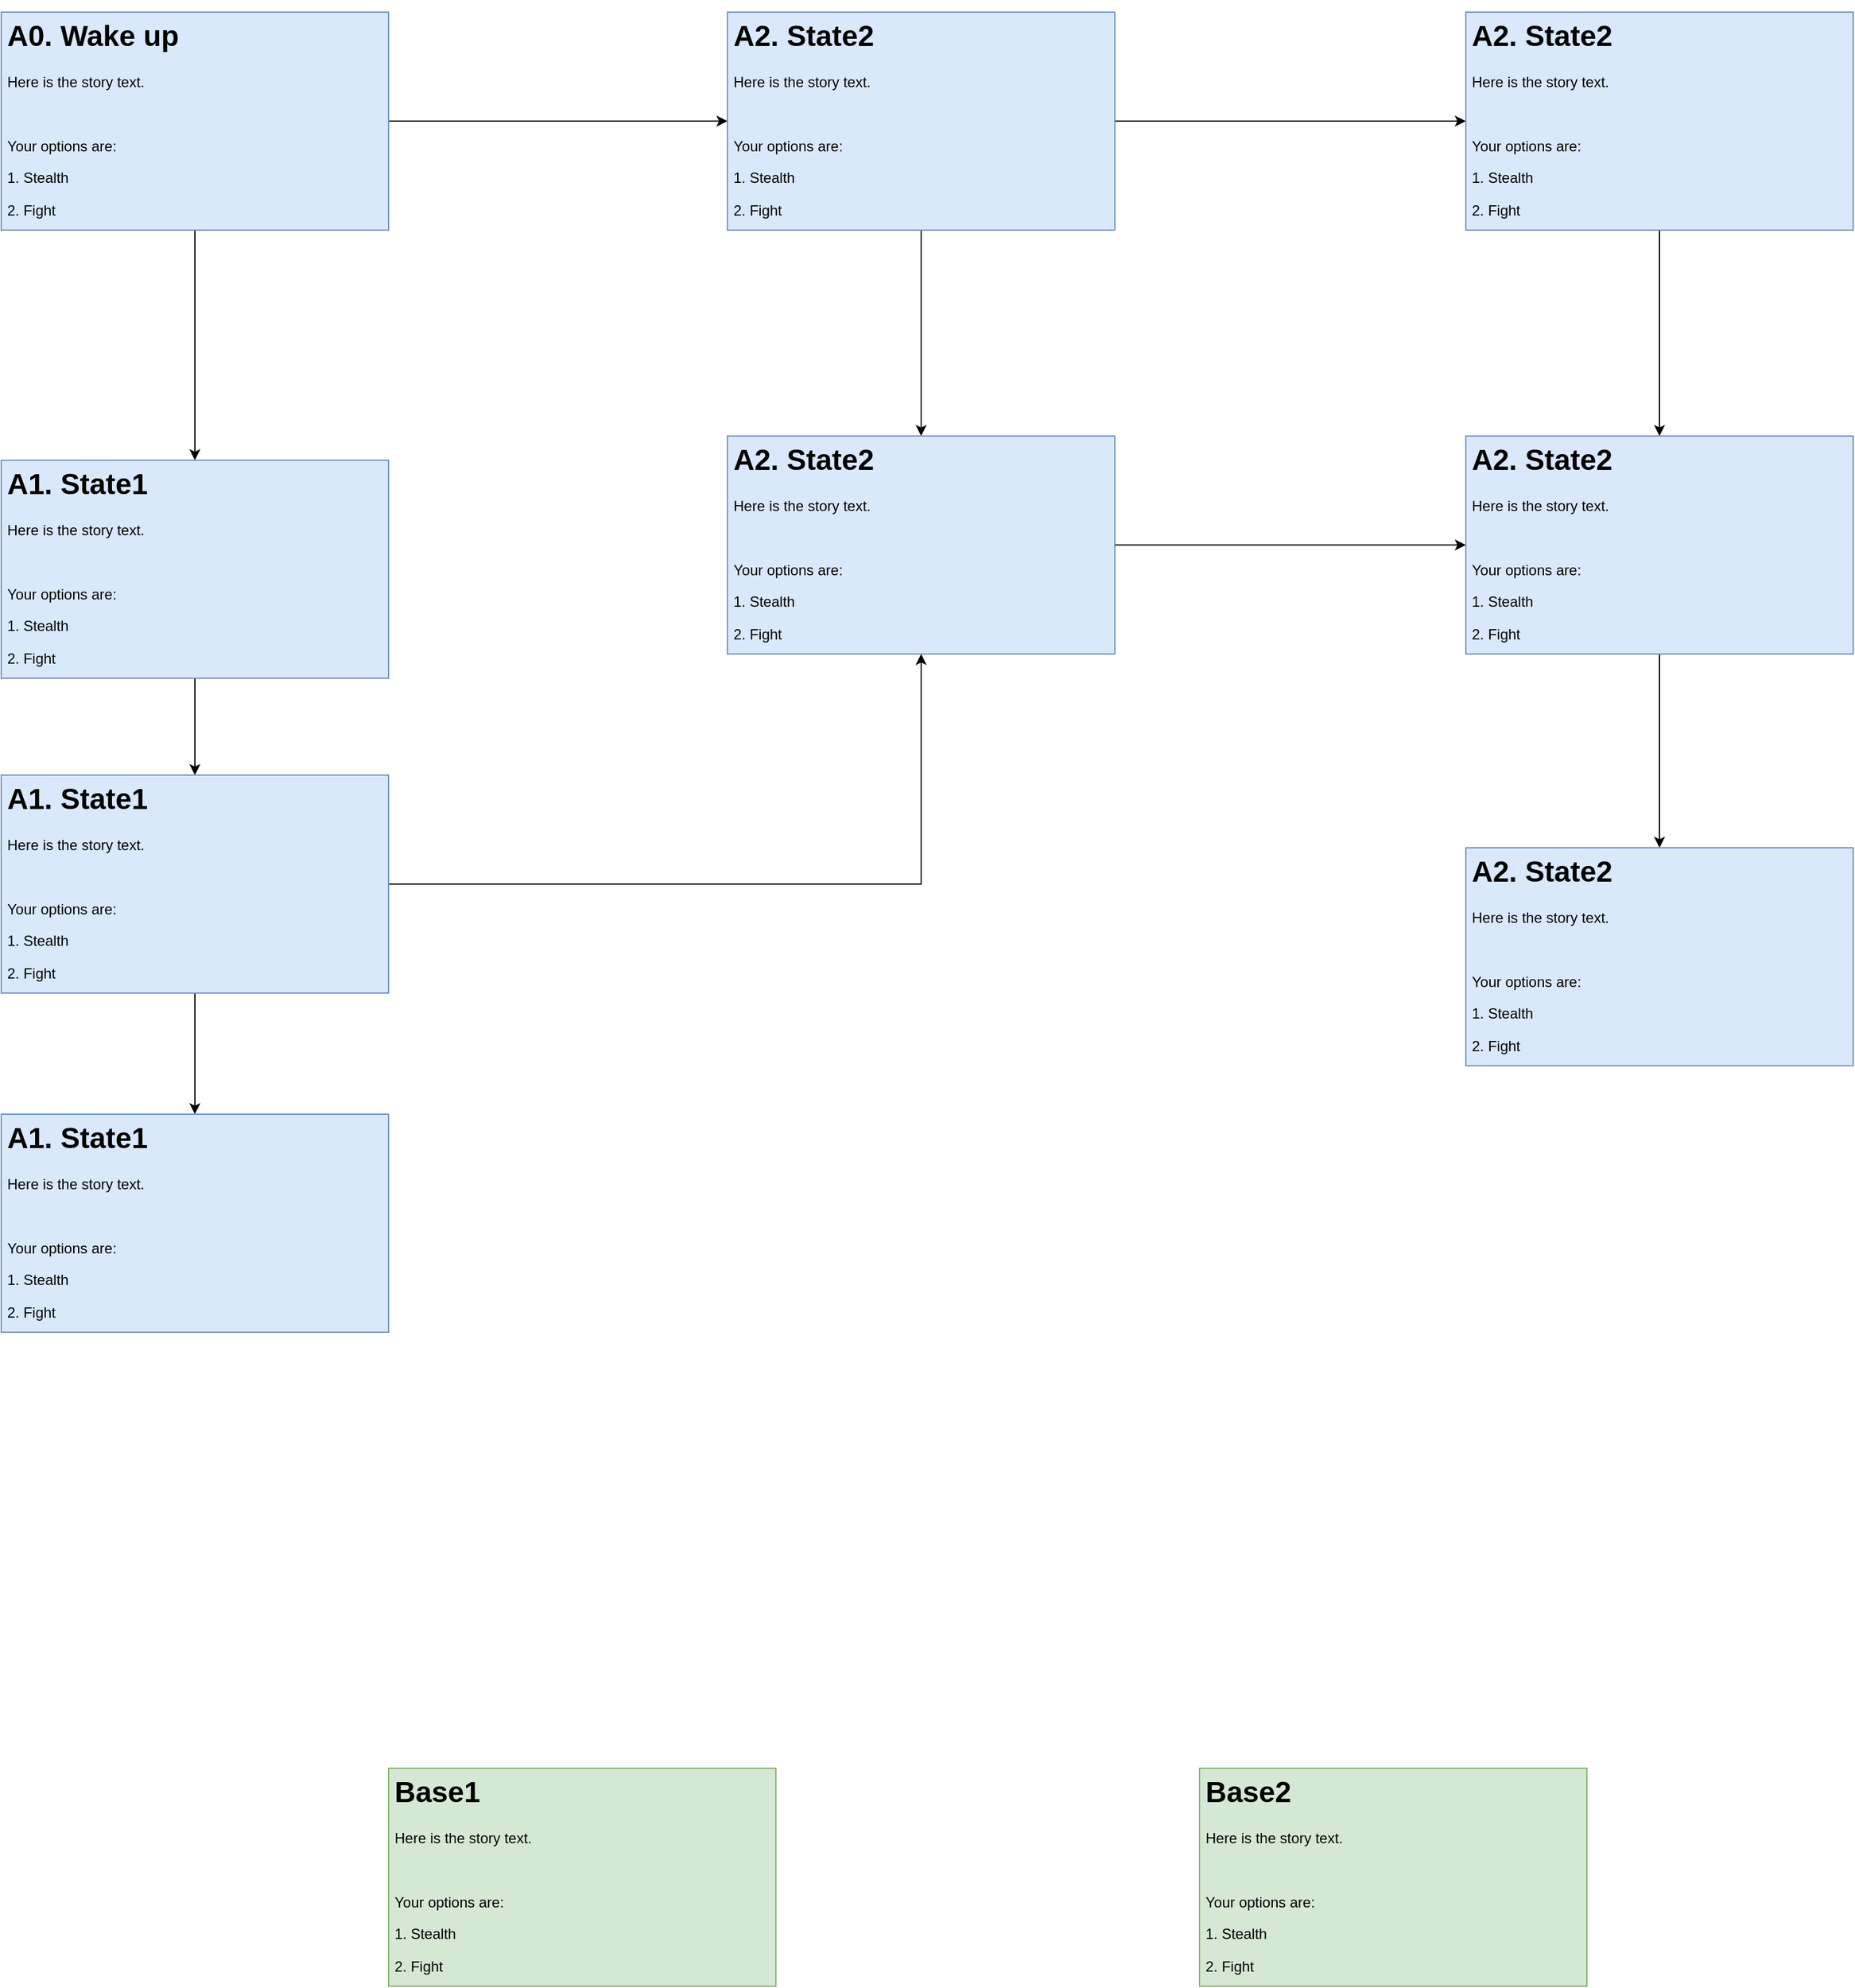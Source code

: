 <mxfile version="10.6.3" type="github"><diagram id="B2PpnOVOy2uGZ93aA-TT" name="Page-1"><mxGraphModel dx="2906" dy="1660" grid="1" gridSize="10" guides="1" tooltips="1" connect="1" arrows="1" fold="1" page="1" pageScale="1" pageWidth="827" pageHeight="1169" math="0" shadow="0"><root><mxCell id="0"/><mxCell id="1" parent="0"/><mxCell id="cFK0GlfhTc9Q8fqGn_QN-9" style="edgeStyle=orthogonalEdgeStyle;rounded=0;orthogonalLoop=1;jettySize=auto;html=1;" edge="1" parent="1" source="cFK0GlfhTc9Q8fqGn_QN-1" target="cFK0GlfhTc9Q8fqGn_QN-3"><mxGeometry relative="1" as="geometry"/></mxCell><mxCell id="cFK0GlfhTc9Q8fqGn_QN-10" style="edgeStyle=orthogonalEdgeStyle;rounded=0;orthogonalLoop=1;jettySize=auto;html=1;entryX=0.5;entryY=0;entryDx=0;entryDy=0;" edge="1" parent="1" source="cFK0GlfhTc9Q8fqGn_QN-1" target="cFK0GlfhTc9Q8fqGn_QN-4"><mxGeometry relative="1" as="geometry"/></mxCell><mxCell id="cFK0GlfhTc9Q8fqGn_QN-1" value="&lt;h1&gt;A0. Wake up&lt;/h1&gt;&lt;p&gt;Here is the story text.&lt;/p&gt;&lt;p&gt;&lt;br&gt;&lt;/p&gt;&lt;p&gt;Your options are:&lt;/p&gt;&lt;p&gt;1. Stealth&lt;/p&gt;&lt;p&gt;&lt;span&gt;2. Fight&lt;/span&gt;&lt;/p&gt;" style="text;html=1;strokeColor=#6c8ebf;fillColor=#dae8fc;spacing=5;spacingTop=-20;whiteSpace=wrap;overflow=hidden;rounded=0;" vertex="1" parent="1"><mxGeometry x="20" y="20" width="320" height="180" as="geometry"/></mxCell><mxCell id="cFK0GlfhTc9Q8fqGn_QN-11" style="edgeStyle=orthogonalEdgeStyle;rounded=0;orthogonalLoop=1;jettySize=auto;html=1;" edge="1" parent="1" source="cFK0GlfhTc9Q8fqGn_QN-3" target="cFK0GlfhTc9Q8fqGn_QN-5"><mxGeometry relative="1" as="geometry"/></mxCell><mxCell id="cFK0GlfhTc9Q8fqGn_QN-13" style="edgeStyle=orthogonalEdgeStyle;rounded=0;orthogonalLoop=1;jettySize=auto;html=1;entryX=0.5;entryY=0;entryDx=0;entryDy=0;" edge="1" parent="1" source="cFK0GlfhTc9Q8fqGn_QN-3" target="cFK0GlfhTc9Q8fqGn_QN-8"><mxGeometry relative="1" as="geometry"/></mxCell><mxCell id="cFK0GlfhTc9Q8fqGn_QN-3" value="&lt;h1&gt;A2. State2&lt;/h1&gt;&lt;p&gt;Here is the story text.&lt;/p&gt;&lt;p&gt;&lt;br&gt;&lt;/p&gt;&lt;p&gt;Your options are:&lt;/p&gt;&lt;p&gt;1. Stealth&lt;/p&gt;&lt;p&gt;2. Fight&lt;/p&gt;" style="text;html=1;strokeColor=#6c8ebf;fillColor=#dae8fc;spacing=5;spacingTop=-20;whiteSpace=wrap;overflow=hidden;rounded=0;" vertex="1" parent="1"><mxGeometry x="620" y="20" width="320" height="180" as="geometry"/></mxCell><mxCell id="cFK0GlfhTc9Q8fqGn_QN-21" style="edgeStyle=orthogonalEdgeStyle;rounded=0;orthogonalLoop=1;jettySize=auto;html=1;entryX=0.5;entryY=0;entryDx=0;entryDy=0;" edge="1" parent="1" source="cFK0GlfhTc9Q8fqGn_QN-4" target="cFK0GlfhTc9Q8fqGn_QN-19"><mxGeometry relative="1" as="geometry"/></mxCell><mxCell id="cFK0GlfhTc9Q8fqGn_QN-4" value="&lt;h1&gt;A1. State1&lt;/h1&gt;&lt;p&gt;Here is the story text.&lt;/p&gt;&lt;p&gt;&lt;br&gt;&lt;/p&gt;&lt;p&gt;Your options are:&lt;/p&gt;&lt;p&gt;1. Stealth&lt;/p&gt;&lt;p&gt;2. Fight&lt;/p&gt;" style="text;html=1;strokeColor=#6c8ebf;fillColor=#dae8fc;spacing=5;spacingTop=-20;whiteSpace=wrap;overflow=hidden;rounded=0;" vertex="1" parent="1"><mxGeometry x="20" y="390" width="320" height="180" as="geometry"/></mxCell><mxCell id="cFK0GlfhTc9Q8fqGn_QN-16" style="edgeStyle=orthogonalEdgeStyle;rounded=0;orthogonalLoop=1;jettySize=auto;html=1;entryX=0.5;entryY=0;entryDx=0;entryDy=0;" edge="1" parent="1" source="cFK0GlfhTc9Q8fqGn_QN-5" target="cFK0GlfhTc9Q8fqGn_QN-14"><mxGeometry relative="1" as="geometry"/></mxCell><mxCell id="cFK0GlfhTc9Q8fqGn_QN-5" value="&lt;h1&gt;A2. State2&lt;/h1&gt;&lt;p&gt;Here is the story text.&lt;/p&gt;&lt;p&gt;&lt;br&gt;&lt;/p&gt;&lt;p&gt;Your options are:&lt;/p&gt;&lt;p&gt;1. Stealth&lt;/p&gt;&lt;p&gt;2. Fight&lt;/p&gt;" style="text;html=1;strokeColor=#6c8ebf;fillColor=#dae8fc;spacing=5;spacingTop=-20;whiteSpace=wrap;overflow=hidden;rounded=0;" vertex="1" parent="1"><mxGeometry x="1230" y="20" width="320" height="180" as="geometry"/></mxCell><mxCell id="cFK0GlfhTc9Q8fqGn_QN-6" value="&lt;h1&gt;Base1&lt;/h1&gt;&lt;p&gt;Here is the story text.&lt;/p&gt;&lt;p&gt;&lt;br&gt;&lt;/p&gt;&lt;p&gt;Your options are:&lt;/p&gt;&lt;p&gt;1. Stealth&lt;/p&gt;&lt;p&gt;2. Fight&lt;/p&gt;" style="text;html=1;strokeColor=#82b366;fillColor=#d5e8d4;spacing=5;spacingTop=-20;whiteSpace=wrap;overflow=hidden;rounded=0;" vertex="1" parent="1"><mxGeometry x="340" y="1470" width="320" height="180" as="geometry"/></mxCell><mxCell id="cFK0GlfhTc9Q8fqGn_QN-7" value="&lt;h1&gt;Base2&lt;/h1&gt;&lt;p&gt;Here is the story text.&lt;/p&gt;&lt;p&gt;&lt;br&gt;&lt;/p&gt;&lt;p&gt;Your options are:&lt;/p&gt;&lt;p&gt;1. Stealth&lt;/p&gt;&lt;p&gt;2. Fight&lt;/p&gt;" style="text;html=1;strokeColor=#82b366;fillColor=#d5e8d4;spacing=5;spacingTop=-20;whiteSpace=wrap;overflow=hidden;rounded=0;" vertex="1" parent="1"><mxGeometry x="1010" y="1470" width="320" height="180" as="geometry"/></mxCell><mxCell id="cFK0GlfhTc9Q8fqGn_QN-15" style="edgeStyle=orthogonalEdgeStyle;rounded=0;orthogonalLoop=1;jettySize=auto;html=1;" edge="1" parent="1" source="cFK0GlfhTc9Q8fqGn_QN-8" target="cFK0GlfhTc9Q8fqGn_QN-14"><mxGeometry relative="1" as="geometry"/></mxCell><mxCell id="cFK0GlfhTc9Q8fqGn_QN-8" value="&lt;h1&gt;A2. State2&lt;/h1&gt;&lt;p&gt;Here is the story text.&lt;/p&gt;&lt;p&gt;&lt;br&gt;&lt;/p&gt;&lt;p&gt;Your options are:&lt;/p&gt;&lt;p&gt;1. Stealth&lt;/p&gt;&lt;p&gt;2. Fight&lt;/p&gt;" style="text;html=1;strokeColor=#6c8ebf;fillColor=#dae8fc;spacing=5;spacingTop=-20;whiteSpace=wrap;overflow=hidden;rounded=0;" vertex="1" parent="1"><mxGeometry x="620" y="370" width="320" height="180" as="geometry"/></mxCell><mxCell id="cFK0GlfhTc9Q8fqGn_QN-18" style="edgeStyle=orthogonalEdgeStyle;rounded=0;orthogonalLoop=1;jettySize=auto;html=1;entryX=0.5;entryY=0;entryDx=0;entryDy=0;" edge="1" parent="1" source="cFK0GlfhTc9Q8fqGn_QN-14" target="cFK0GlfhTc9Q8fqGn_QN-17"><mxGeometry relative="1" as="geometry"/></mxCell><mxCell id="cFK0GlfhTc9Q8fqGn_QN-14" value="&lt;h1&gt;A2. State2&lt;/h1&gt;&lt;p&gt;Here is the story text.&lt;/p&gt;&lt;p&gt;&lt;br&gt;&lt;/p&gt;&lt;p&gt;Your options are:&lt;/p&gt;&lt;p&gt;1. Stealth&lt;/p&gt;&lt;p&gt;2. Fight&lt;/p&gt;" style="text;html=1;strokeColor=#6c8ebf;fillColor=#dae8fc;spacing=5;spacingTop=-20;whiteSpace=wrap;overflow=hidden;rounded=0;" vertex="1" parent="1"><mxGeometry x="1230" y="370" width="320" height="180" as="geometry"/></mxCell><mxCell id="cFK0GlfhTc9Q8fqGn_QN-17" value="&lt;h1&gt;A2. State2&lt;/h1&gt;&lt;p&gt;Here is the story text.&lt;/p&gt;&lt;p&gt;&lt;br&gt;&lt;/p&gt;&lt;p&gt;Your options are:&lt;/p&gt;&lt;p&gt;1. Stealth&lt;/p&gt;&lt;p&gt;2. Fight&lt;/p&gt;" style="text;html=1;strokeColor=#6c8ebf;fillColor=#dae8fc;spacing=5;spacingTop=-20;whiteSpace=wrap;overflow=hidden;rounded=0;" vertex="1" parent="1"><mxGeometry x="1230" y="710" width="320" height="180" as="geometry"/></mxCell><mxCell id="cFK0GlfhTc9Q8fqGn_QN-20" style="edgeStyle=orthogonalEdgeStyle;rounded=0;orthogonalLoop=1;jettySize=auto;html=1;entryX=0.5;entryY=1;entryDx=0;entryDy=0;" edge="1" parent="1" source="cFK0GlfhTc9Q8fqGn_QN-19" target="cFK0GlfhTc9Q8fqGn_QN-8"><mxGeometry relative="1" as="geometry"/></mxCell><mxCell id="cFK0GlfhTc9Q8fqGn_QN-23" style="edgeStyle=orthogonalEdgeStyle;rounded=0;orthogonalLoop=1;jettySize=auto;html=1;" edge="1" parent="1" source="cFK0GlfhTc9Q8fqGn_QN-19" target="cFK0GlfhTc9Q8fqGn_QN-22"><mxGeometry relative="1" as="geometry"/></mxCell><mxCell id="cFK0GlfhTc9Q8fqGn_QN-19" value="&lt;h1&gt;A1. State1&lt;/h1&gt;&lt;p&gt;Here is the story text.&lt;/p&gt;&lt;p&gt;&lt;br&gt;&lt;/p&gt;&lt;p&gt;Your options are:&lt;/p&gt;&lt;p&gt;1. Stealth&lt;/p&gt;&lt;p&gt;2. Fight&lt;/p&gt;" style="text;html=1;strokeColor=#6c8ebf;fillColor=#dae8fc;spacing=5;spacingTop=-20;whiteSpace=wrap;overflow=hidden;rounded=0;" vertex="1" parent="1"><mxGeometry x="20" y="650" width="320" height="180" as="geometry"/></mxCell><mxCell id="cFK0GlfhTc9Q8fqGn_QN-22" value="&lt;h1&gt;A1. State1&lt;/h1&gt;&lt;p&gt;Here is the story text.&lt;/p&gt;&lt;p&gt;&lt;br&gt;&lt;/p&gt;&lt;p&gt;Your options are:&lt;/p&gt;&lt;p&gt;1. Stealth&lt;/p&gt;&lt;p&gt;2. Fight&lt;/p&gt;" style="text;html=1;strokeColor=#6c8ebf;fillColor=#dae8fc;spacing=5;spacingTop=-20;whiteSpace=wrap;overflow=hidden;rounded=0;" vertex="1" parent="1"><mxGeometry x="20" y="930" width="320" height="180" as="geometry"/></mxCell></root></mxGraphModel></diagram></mxfile>